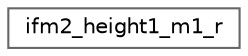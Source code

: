 digraph "Graphical Class Hierarchy"
{
 // LATEX_PDF_SIZE
  bgcolor="transparent";
  edge [fontname=Helvetica,fontsize=10,labelfontname=Helvetica,labelfontsize=10];
  node [fontname=Helvetica,fontsize=10,shape=box,height=0.2,width=0.4];
  rankdir="LR";
  Node0 [id="Node000000",label="ifm2_height1_m1_r",height=0.2,width=0.4,color="grey40", fillcolor="white", style="filled",URL="$structifm2__height1__m1__r.html",tooltip=" "];
}

